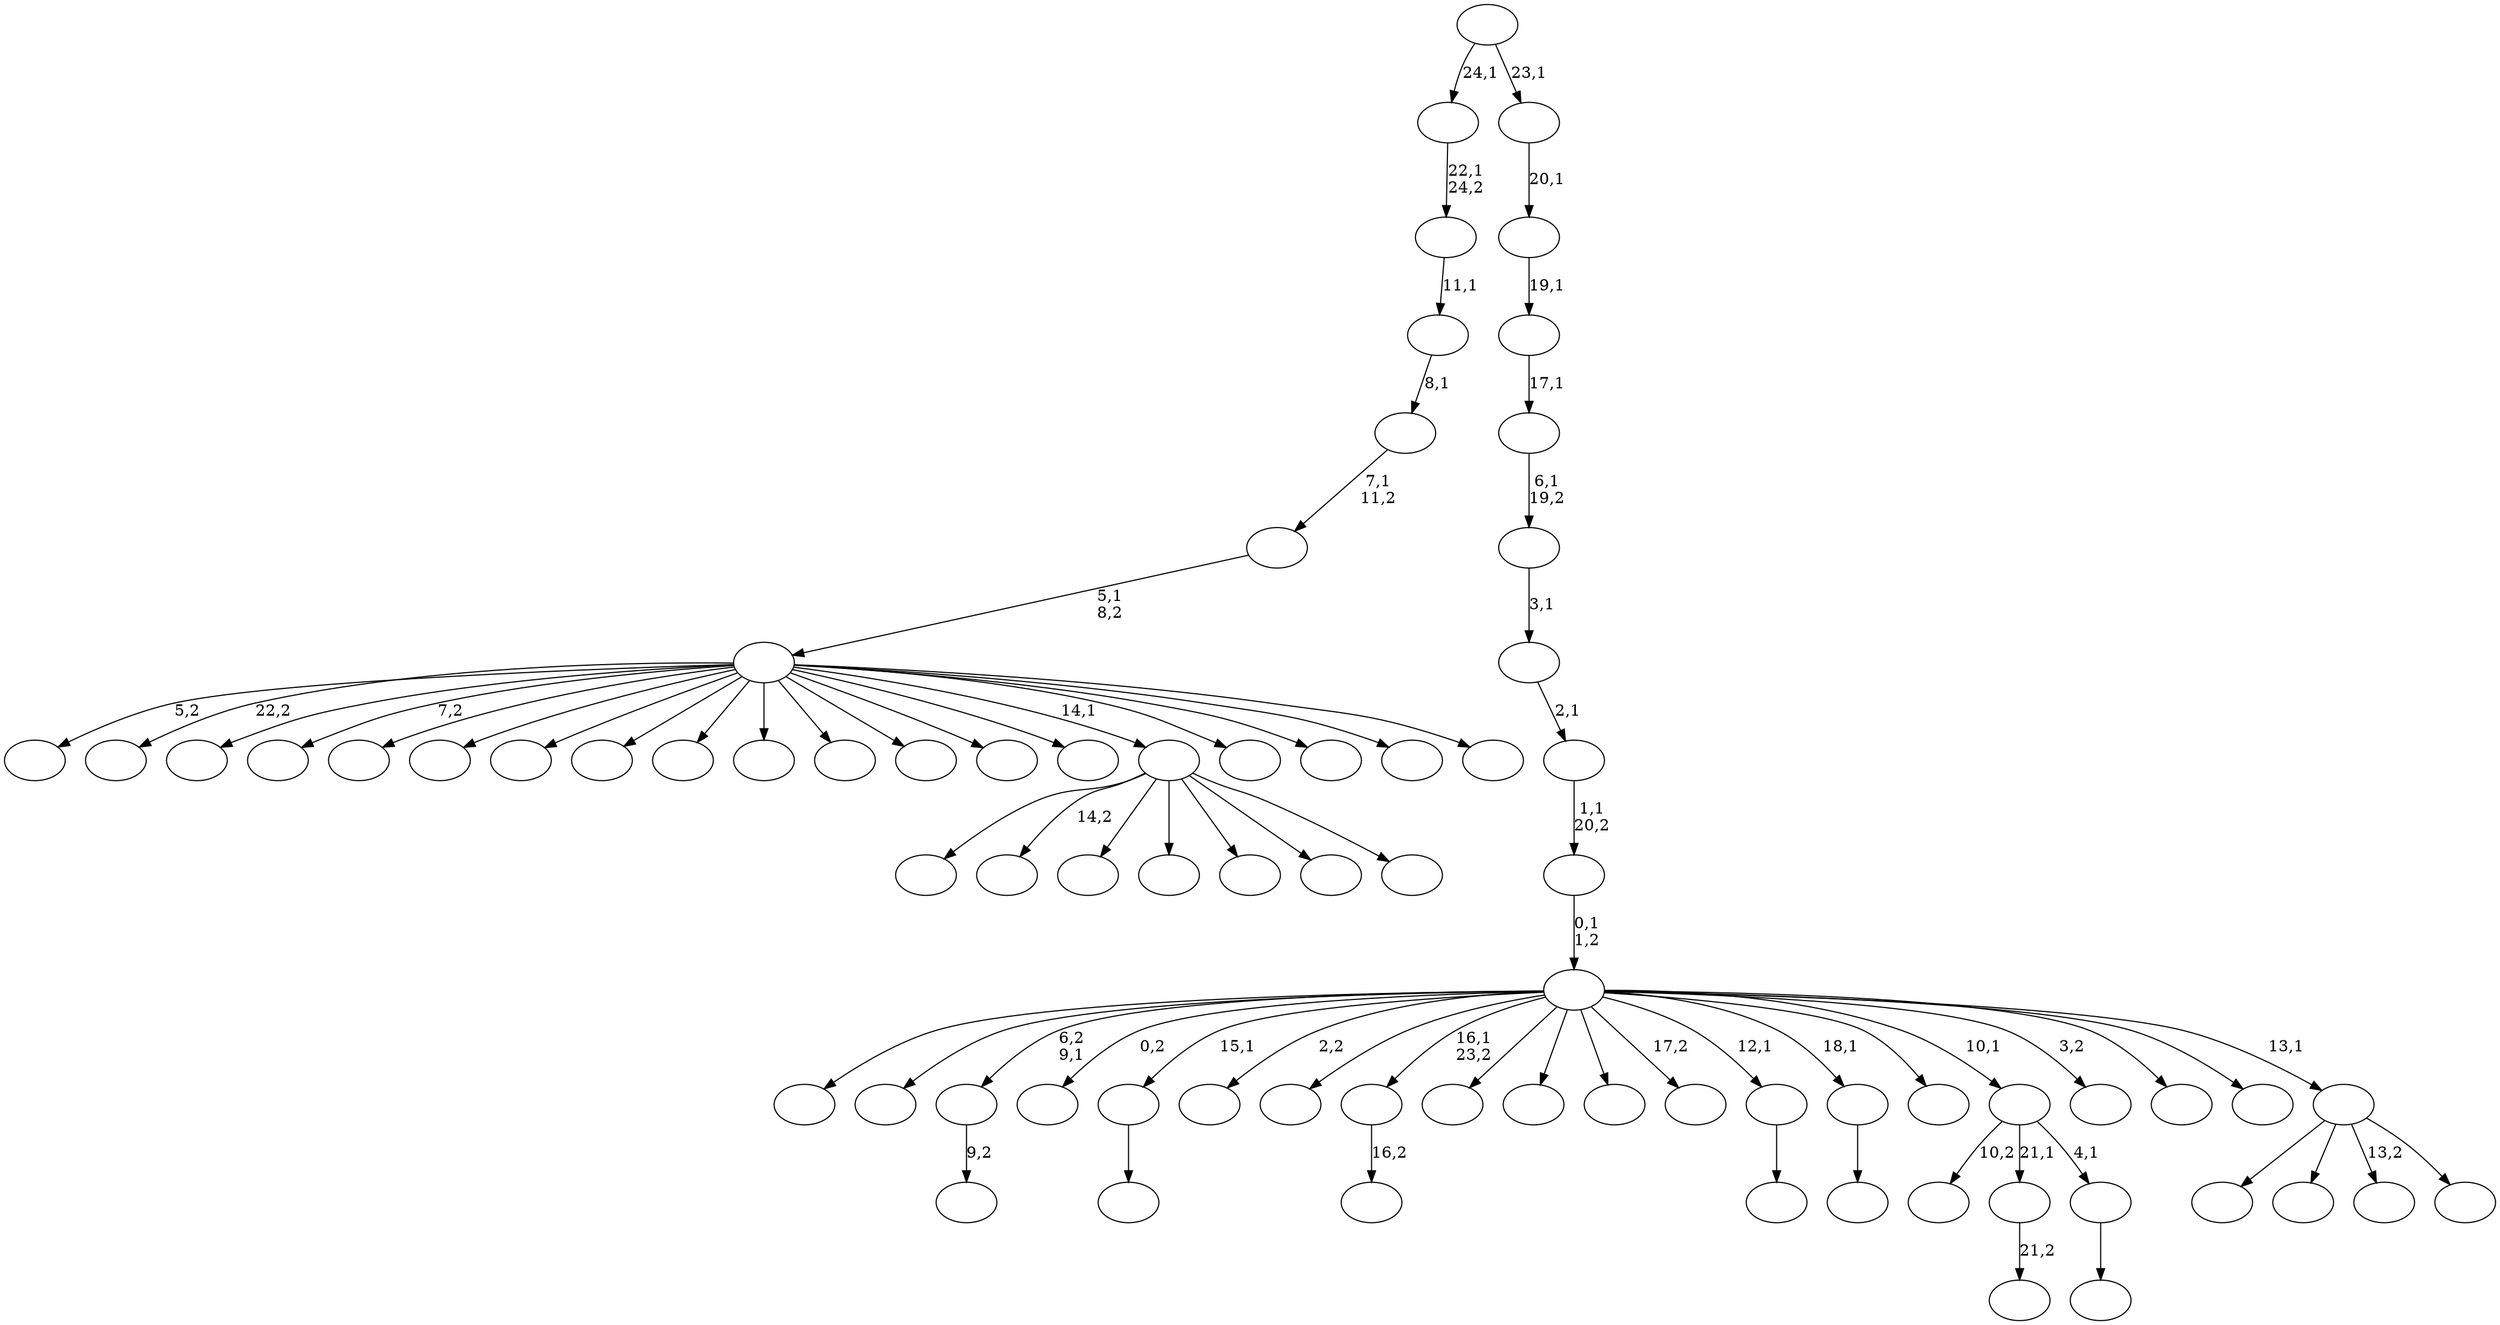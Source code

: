 digraph T {
	75 [label=""]
	74 [label=""]
	73 [label=""]
	72 [label=""]
	71 [label=""]
	70 [label=""]
	69 [label=""]
	68 [label=""]
	67 [label=""]
	66 [label=""]
	65 [label=""]
	64 [label=""]
	63 [label=""]
	62 [label=""]
	61 [label=""]
	60 [label=""]
	59 [label=""]
	58 [label=""]
	57 [label=""]
	56 [label=""]
	55 [label=""]
	54 [label=""]
	53 [label=""]
	52 [label=""]
	51 [label=""]
	50 [label=""]
	49 [label=""]
	48 [label=""]
	47 [label=""]
	46 [label=""]
	45 [label=""]
	44 [label=""]
	43 [label=""]
	42 [label=""]
	41 [label=""]
	40 [label=""]
	39 [label=""]
	38 [label=""]
	37 [label=""]
	36 [label=""]
	35 [label=""]
	34 [label=""]
	33 [label=""]
	32 [label=""]
	31 [label=""]
	30 [label=""]
	29 [label=""]
	28 [label=""]
	27 [label=""]
	26 [label=""]
	25 [label=""]
	24 [label=""]
	23 [label=""]
	22 [label=""]
	21 [label=""]
	20 [label=""]
	19 [label=""]
	18 [label=""]
	17 [label=""]
	16 [label=""]
	15 [label=""]
	14 [label=""]
	13 [label=""]
	12 [label=""]
	11 [label=""]
	10 [label=""]
	9 [label=""]
	8 [label=""]
	7 [label=""]
	6 [label=""]
	5 [label=""]
	4 [label=""]
	3 [label=""]
	2 [label=""]
	1 [label=""]
	0 [label=""]
	65 -> 66 [label="9,2"]
	62 -> 63 [label=""]
	55 -> 56 [label="16,2"]
	46 -> 47 [label="21,2"]
	36 -> 37 [label=""]
	34 -> 35 [label=""]
	30 -> 31 [label=""]
	29 -> 48 [label="10,2"]
	29 -> 46 [label="21,1"]
	29 -> 30 [label="4,1"]
	23 -> 61 [label=""]
	23 -> 60 [label="14,2"]
	23 -> 54 [label=""]
	23 -> 53 [label=""]
	23 -> 41 [label=""]
	23 -> 39 [label=""]
	23 -> 24 [label=""]
	17 -> 74 [label="5,2"]
	17 -> 72 [label="22,2"]
	17 -> 71 [label=""]
	17 -> 70 [label="7,2"]
	17 -> 69 [label=""]
	17 -> 67 [label=""]
	17 -> 58 [label=""]
	17 -> 52 [label=""]
	17 -> 51 [label=""]
	17 -> 43 [label=""]
	17 -> 40 [label=""]
	17 -> 38 [label=""]
	17 -> 28 [label=""]
	17 -> 26 [label=""]
	17 -> 23 [label="14,1"]
	17 -> 22 [label=""]
	17 -> 20 [label=""]
	17 -> 19 [label=""]
	17 -> 18 [label=""]
	16 -> 17 [label="5,1\n8,2"]
	15 -> 16 [label="7,1\n11,2"]
	14 -> 15 [label="8,1"]
	13 -> 14 [label="11,1"]
	12 -> 13 [label="22,1\n24,2"]
	10 -> 73 [label=""]
	10 -> 50 [label=""]
	10 -> 33 [label="13,2"]
	10 -> 11 [label=""]
	9 -> 75 [label=""]
	9 -> 68 [label=""]
	9 -> 65 [label="6,2\n9,1"]
	9 -> 64 [label="0,2"]
	9 -> 62 [label="15,1"]
	9 -> 59 [label="2,2"]
	9 -> 57 [label=""]
	9 -> 55 [label="16,1\n23,2"]
	9 -> 49 [label=""]
	9 -> 45 [label=""]
	9 -> 44 [label=""]
	9 -> 42 [label="17,2"]
	9 -> 36 [label="12,1"]
	9 -> 34 [label="18,1"]
	9 -> 32 [label=""]
	9 -> 29 [label="10,1"]
	9 -> 27 [label="3,2"]
	9 -> 25 [label=""]
	9 -> 21 [label=""]
	9 -> 10 [label="13,1"]
	8 -> 9 [label="0,1\n1,2"]
	7 -> 8 [label="1,1\n20,2"]
	6 -> 7 [label="2,1"]
	5 -> 6 [label="3,1"]
	4 -> 5 [label="6,1\n19,2"]
	3 -> 4 [label="17,1"]
	2 -> 3 [label="19,1"]
	1 -> 2 [label="20,1"]
	0 -> 12 [label="24,1"]
	0 -> 1 [label="23,1"]
}
